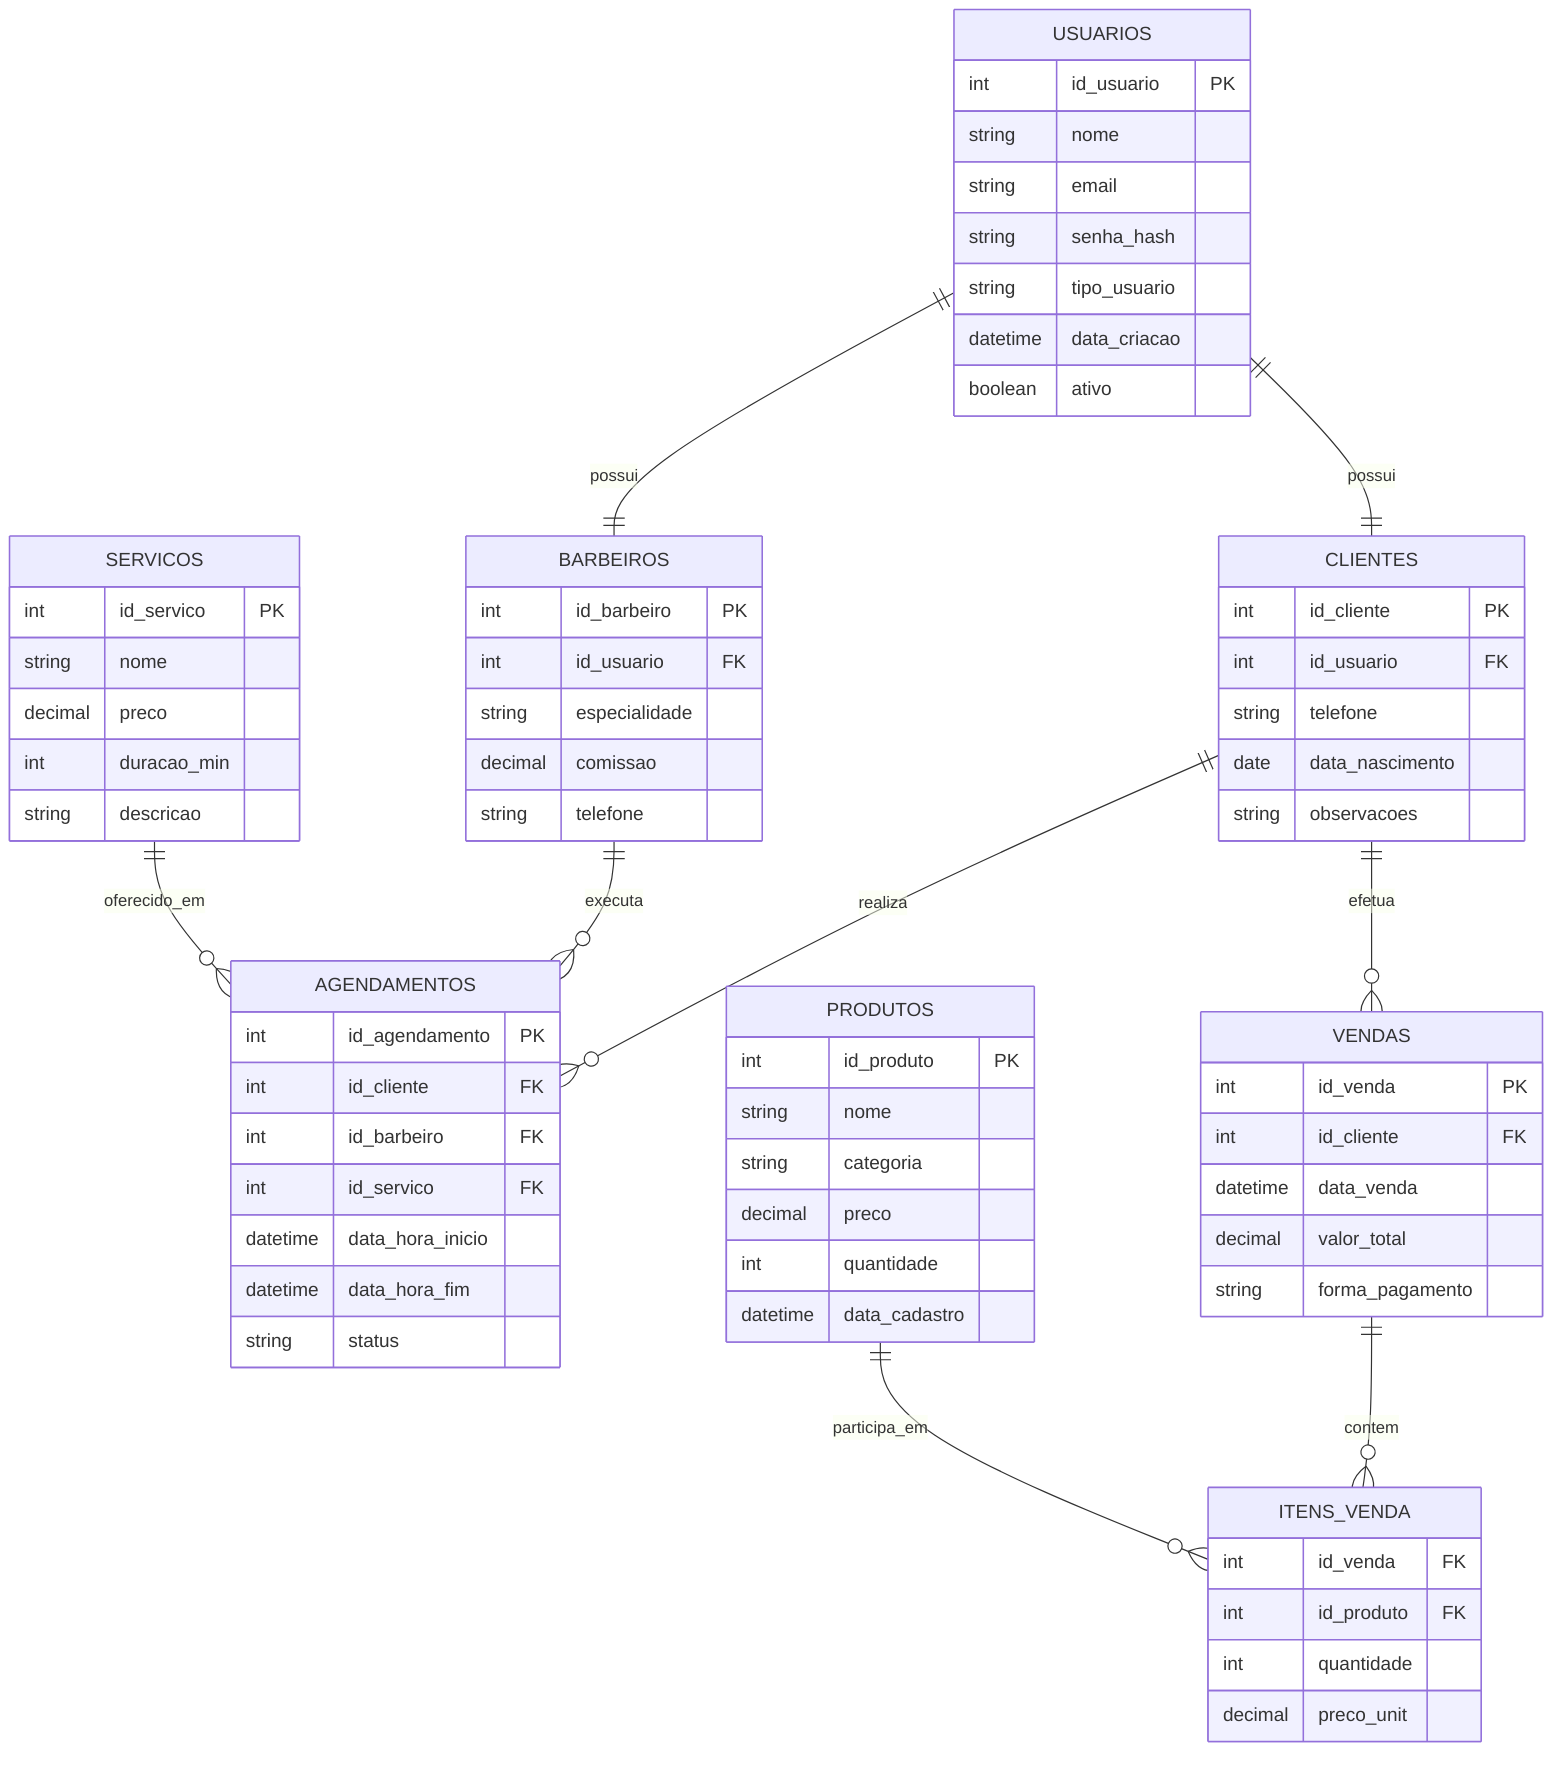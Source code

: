 erDiagram
    USUARIOS {
        int id_usuario PK
        string nome
        string email
        string senha_hash
        string tipo_usuario
        datetime data_criacao
        boolean ativo
    }

    CLIENTES {
        int id_cliente PK
        int id_usuario FK
        string telefone
        date data_nascimento
        string observacoes
    }

    BARBEIROS {
        int id_barbeiro PK
        int id_usuario FK
        string especialidade
        decimal comissao
        string telefone
    }

    SERVICOS {
        int id_servico PK
        string nome
        decimal preco
        int duracao_min
        string descricao
    }

    AGENDAMENTOS {
        int id_agendamento PK
        int id_cliente FK
        int id_barbeiro FK
        int id_servico FK
        datetime data_hora_inicio
        datetime data_hora_fim
        string status
    }

    PRODUTOS {
        int id_produto PK
        string nome
        string categoria
        decimal preco
        int quantidade
        datetime data_cadastro
    }

    VENDAS {
        int id_venda PK
        int id_cliente FK
        datetime data_venda
        decimal valor_total
        string forma_pagamento
    }

    ITENS_VENDA {
        int id_venda FK
        int id_produto FK
        int quantidade
        decimal preco_unit
    }

    %% RELAÇÕES %%
    USUARIOS ||--|| CLIENTES : possui
    USUARIOS ||--|| BARBEIROS : possui
    CLIENTES ||--o{ AGENDAMENTOS : realiza
    BARBEIROS ||--o{ AGENDAMENTOS : executa
    SERVICOS ||--o{ AGENDAMENTOS : oferecido_em
    CLIENTES ||--o{ VENDAS : efetua
    VENDAS ||--o{ ITENS_VENDA : contem
    PRODUTOS ||--o{ ITENS_VENDA : participa_em